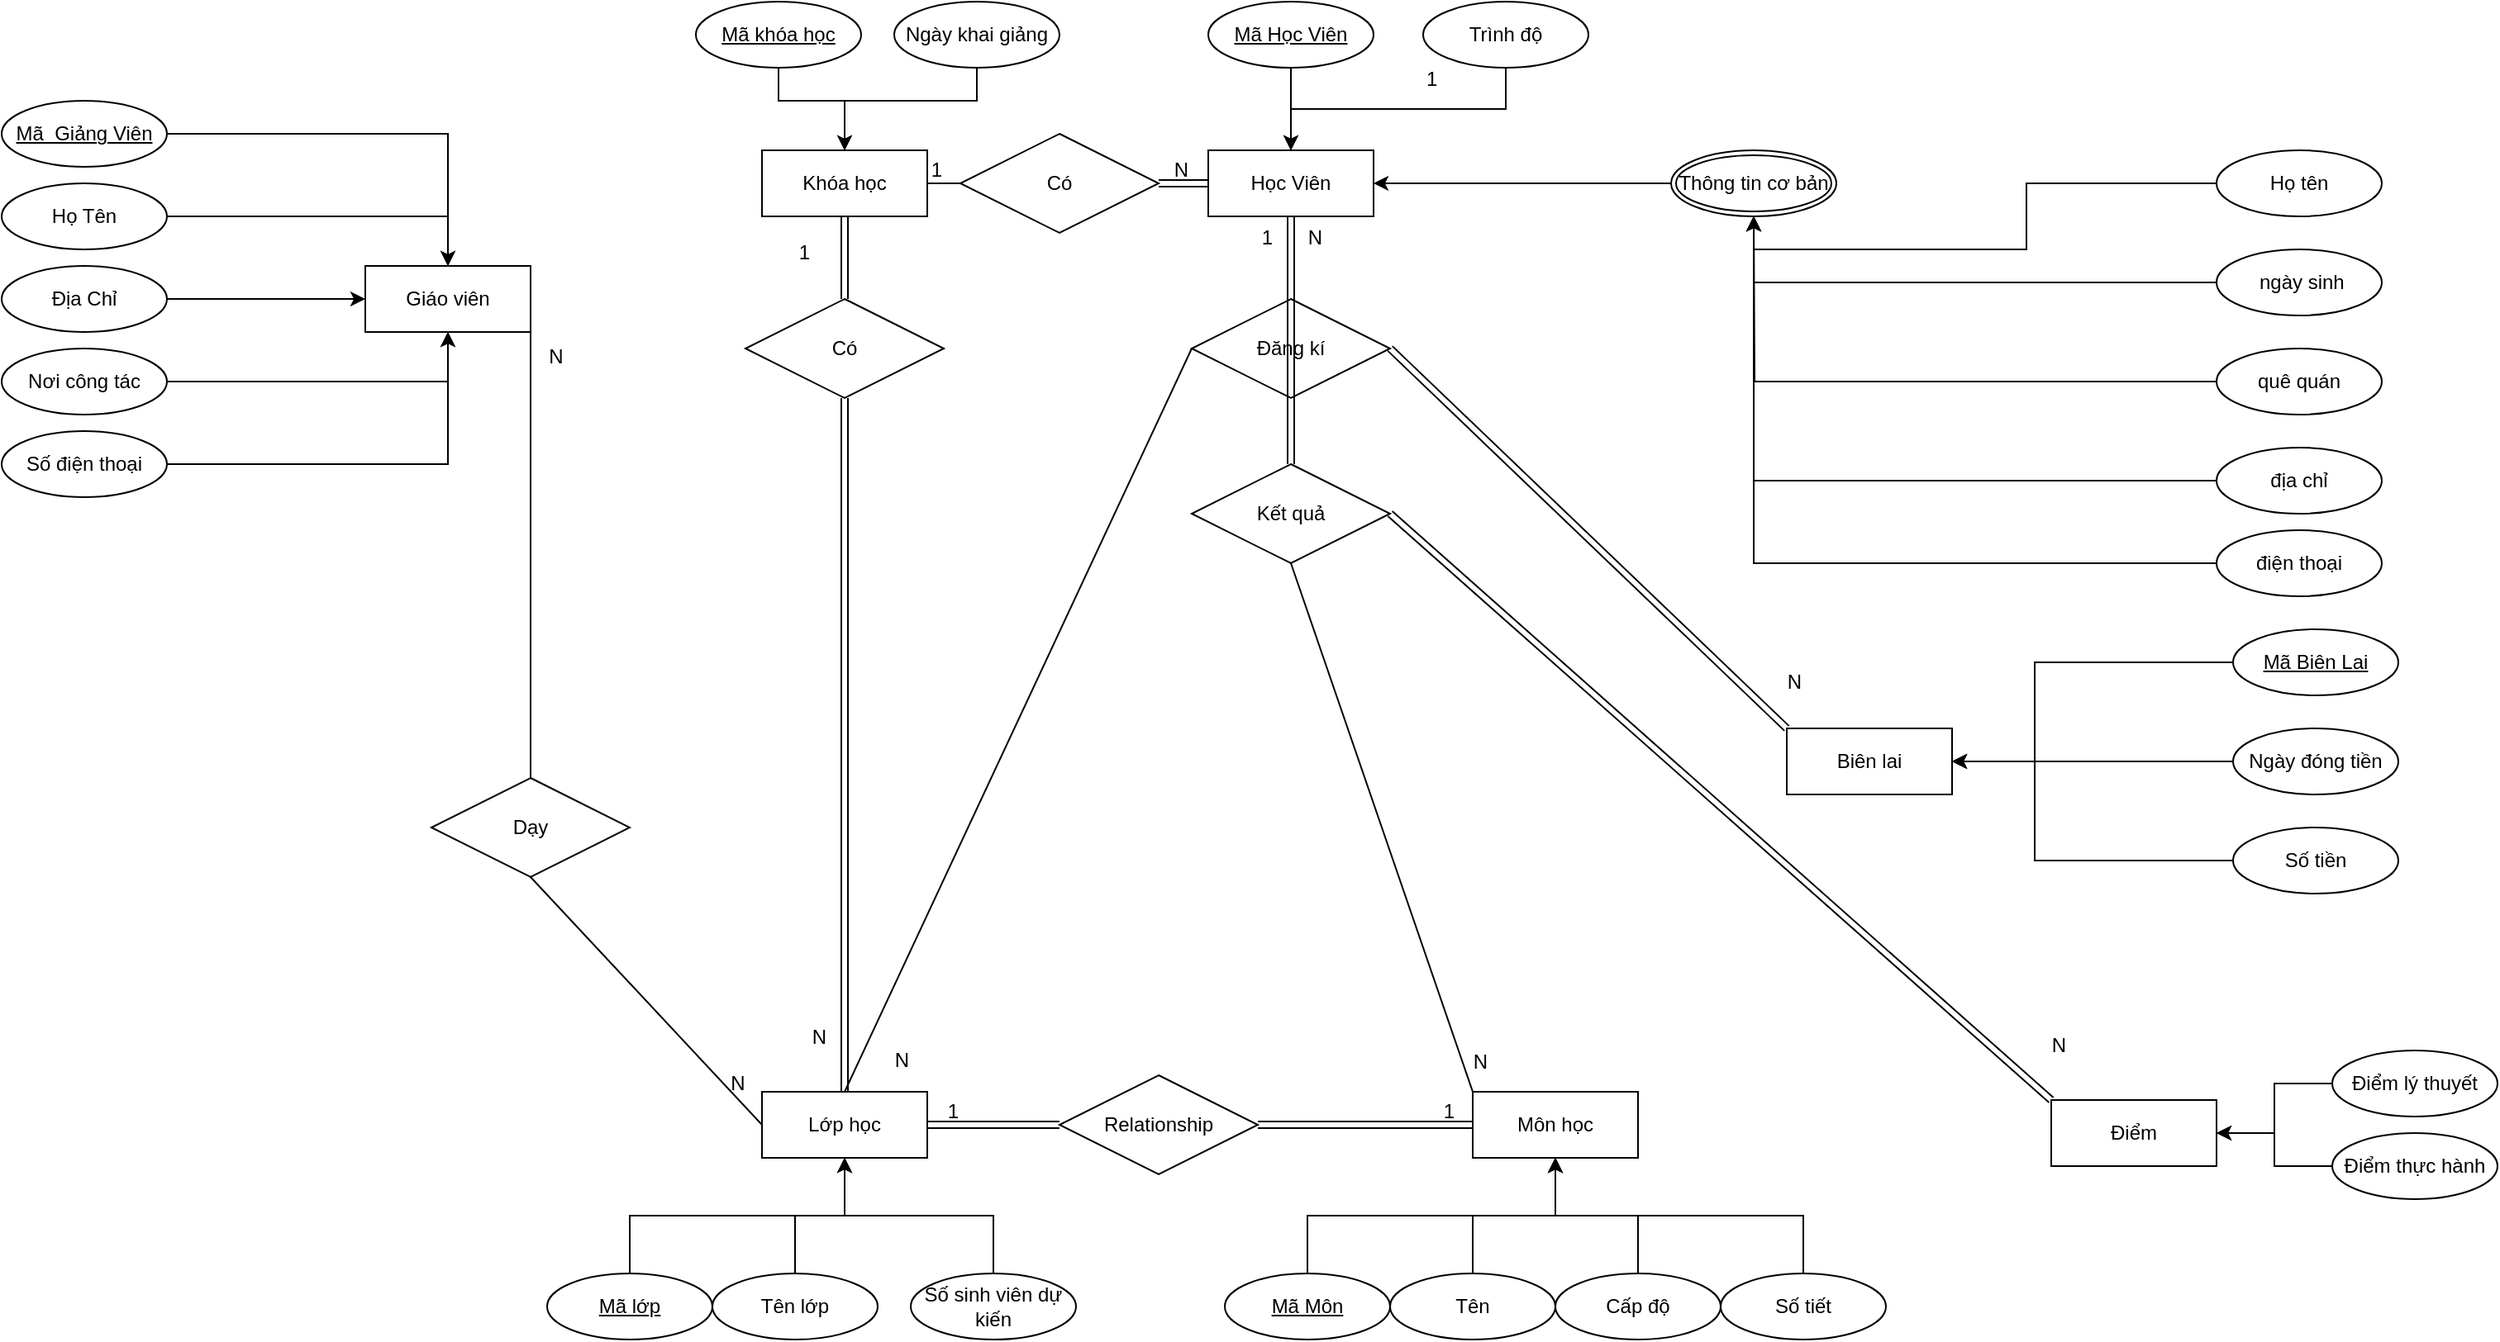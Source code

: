 <mxfile version="26.2.5">
  <diagram id="R2lEEEUBdFMjLlhIrx00" name="Page-1">
    <mxGraphModel dx="2350" dy="631" grid="1" gridSize="10" guides="1" tooltips="1" connect="1" arrows="1" fold="1" page="1" pageScale="1" pageWidth="850" pageHeight="1100" math="0" shadow="0" extFonts="Permanent Marker^https://fonts.googleapis.com/css?family=Permanent+Marker">
      <root>
        <mxCell id="0" />
        <mxCell id="1" parent="0" />
        <mxCell id="AD_Vnuwac_iUUBoUHSbE-14" value="Khóa học" style="whiteSpace=wrap;html=1;align=center;" parent="1" vertex="1">
          <mxGeometry x="-30" y="180" width="100" height="40" as="geometry" />
        </mxCell>
        <mxCell id="AD_Vnuwac_iUUBoUHSbE-15" value="Lớp học" style="whiteSpace=wrap;html=1;align=center;" parent="1" vertex="1">
          <mxGeometry x="-30" y="750" width="100" height="40" as="geometry" />
        </mxCell>
        <mxCell id="AD_Vnuwac_iUUBoUHSbE-16" value="Môn học" style="whiteSpace=wrap;html=1;align=center;" parent="1" vertex="1">
          <mxGeometry x="400" y="750" width="100" height="40" as="geometry" />
        </mxCell>
        <mxCell id="AD_Vnuwac_iUUBoUHSbE-17" value="Học Viên" style="whiteSpace=wrap;html=1;align=center;" parent="1" vertex="1">
          <mxGeometry x="240" y="180" width="100" height="40" as="geometry" />
        </mxCell>
        <mxCell id="AD_Vnuwac_iUUBoUHSbE-20" style="edgeStyle=orthogonalEdgeStyle;rounded=0;orthogonalLoop=1;jettySize=auto;html=1;exitX=0.5;exitY=1;exitDx=0;exitDy=0;entryX=0.5;entryY=0;entryDx=0;entryDy=0;" parent="1" source="AD_Vnuwac_iUUBoUHSbE-18" target="AD_Vnuwac_iUUBoUHSbE-14" edge="1">
          <mxGeometry relative="1" as="geometry">
            <Array as="points">
              <mxPoint x="-20" y="150" />
              <mxPoint x="20" y="150" />
            </Array>
          </mxGeometry>
        </mxCell>
        <mxCell id="AD_Vnuwac_iUUBoUHSbE-18" value="Mã khóa học" style="ellipse;whiteSpace=wrap;html=1;align=center;fontStyle=4;" parent="1" vertex="1">
          <mxGeometry x="-70" y="90" width="100" height="40" as="geometry" />
        </mxCell>
        <mxCell id="AD_Vnuwac_iUUBoUHSbE-21" style="edgeStyle=orthogonalEdgeStyle;rounded=0;orthogonalLoop=1;jettySize=auto;html=1;exitX=0.5;exitY=1;exitDx=0;exitDy=0;entryX=0.5;entryY=0;entryDx=0;entryDy=0;" parent="1" source="AD_Vnuwac_iUUBoUHSbE-19" target="AD_Vnuwac_iUUBoUHSbE-14" edge="1">
          <mxGeometry relative="1" as="geometry">
            <Array as="points">
              <mxPoint x="100" y="150" />
              <mxPoint x="20" y="150" />
            </Array>
          </mxGeometry>
        </mxCell>
        <mxCell id="AD_Vnuwac_iUUBoUHSbE-19" value="Ngày khai giảng" style="ellipse;whiteSpace=wrap;html=1;align=center;" parent="1" vertex="1">
          <mxGeometry x="50" y="90" width="100" height="40" as="geometry" />
        </mxCell>
        <mxCell id="AD_Vnuwac_iUUBoUHSbE-25" style="edgeStyle=orthogonalEdgeStyle;rounded=0;orthogonalLoop=1;jettySize=auto;html=1;exitX=0.5;exitY=0;exitDx=0;exitDy=0;entryX=0.5;entryY=1;entryDx=0;entryDy=0;" parent="1" source="AD_Vnuwac_iUUBoUHSbE-22" target="AD_Vnuwac_iUUBoUHSbE-15" edge="1">
          <mxGeometry relative="1" as="geometry" />
        </mxCell>
        <mxCell id="AD_Vnuwac_iUUBoUHSbE-22" value="Mã lớp" style="ellipse;whiteSpace=wrap;html=1;align=center;fontStyle=4;" parent="1" vertex="1">
          <mxGeometry x="-160" y="860" width="100" height="40" as="geometry" />
        </mxCell>
        <mxCell id="AD_Vnuwac_iUUBoUHSbE-56" style="edgeStyle=orthogonalEdgeStyle;rounded=0;orthogonalLoop=1;jettySize=auto;html=1;exitX=0.5;exitY=0;exitDx=0;exitDy=0;entryX=0.5;entryY=1;entryDx=0;entryDy=0;" parent="1" source="AD_Vnuwac_iUUBoUHSbE-23" target="AD_Vnuwac_iUUBoUHSbE-15" edge="1">
          <mxGeometry relative="1" as="geometry" />
        </mxCell>
        <mxCell id="AD_Vnuwac_iUUBoUHSbE-23" value="Tên lớp" style="ellipse;whiteSpace=wrap;html=1;align=center;" parent="1" vertex="1">
          <mxGeometry x="-60" y="860" width="100" height="40" as="geometry" />
        </mxCell>
        <mxCell id="AD_Vnuwac_iUUBoUHSbE-57" style="edgeStyle=orthogonalEdgeStyle;rounded=0;orthogonalLoop=1;jettySize=auto;html=1;exitX=0.5;exitY=0;exitDx=0;exitDy=0;" parent="1" source="AD_Vnuwac_iUUBoUHSbE-24" target="AD_Vnuwac_iUUBoUHSbE-15" edge="1">
          <mxGeometry relative="1" as="geometry" />
        </mxCell>
        <mxCell id="AD_Vnuwac_iUUBoUHSbE-24" value="Số sinh viên dự kiến" style="ellipse;whiteSpace=wrap;html=1;align=center;" parent="1" vertex="1">
          <mxGeometry x="60" y="860" width="100" height="40" as="geometry" />
        </mxCell>
        <mxCell id="AD_Vnuwac_iUUBoUHSbE-60" style="edgeStyle=orthogonalEdgeStyle;rounded=0;orthogonalLoop=1;jettySize=auto;html=1;exitX=0.5;exitY=0;exitDx=0;exitDy=0;" parent="1" source="AD_Vnuwac_iUUBoUHSbE-28" target="AD_Vnuwac_iUUBoUHSbE-16" edge="1">
          <mxGeometry relative="1" as="geometry" />
        </mxCell>
        <mxCell id="AD_Vnuwac_iUUBoUHSbE-28" value="Mã Môn" style="ellipse;whiteSpace=wrap;html=1;align=center;fontStyle=4;" parent="1" vertex="1">
          <mxGeometry x="250" y="860" width="100" height="40" as="geometry" />
        </mxCell>
        <mxCell id="AD_Vnuwac_iUUBoUHSbE-59" style="edgeStyle=orthogonalEdgeStyle;rounded=0;orthogonalLoop=1;jettySize=auto;html=1;exitX=0.5;exitY=0;exitDx=0;exitDy=0;" parent="1" source="AD_Vnuwac_iUUBoUHSbE-29" target="AD_Vnuwac_iUUBoUHSbE-16" edge="1">
          <mxGeometry relative="1" as="geometry" />
        </mxCell>
        <mxCell id="AD_Vnuwac_iUUBoUHSbE-29" value="Tên" style="ellipse;whiteSpace=wrap;html=1;align=center;" parent="1" vertex="1">
          <mxGeometry x="350" y="860" width="100" height="40" as="geometry" />
        </mxCell>
        <mxCell id="AD_Vnuwac_iUUBoUHSbE-61" style="edgeStyle=orthogonalEdgeStyle;rounded=0;orthogonalLoop=1;jettySize=auto;html=1;exitX=0.5;exitY=0;exitDx=0;exitDy=0;" parent="1" source="AD_Vnuwac_iUUBoUHSbE-30" target="AD_Vnuwac_iUUBoUHSbE-16" edge="1">
          <mxGeometry relative="1" as="geometry" />
        </mxCell>
        <mxCell id="AD_Vnuwac_iUUBoUHSbE-30" value="Cấp độ" style="ellipse;whiteSpace=wrap;html=1;align=center;" parent="1" vertex="1">
          <mxGeometry x="450" y="860" width="100" height="40" as="geometry" />
        </mxCell>
        <mxCell id="AD_Vnuwac_iUUBoUHSbE-62" style="edgeStyle=orthogonalEdgeStyle;rounded=0;orthogonalLoop=1;jettySize=auto;html=1;exitX=0.5;exitY=0;exitDx=0;exitDy=0;" parent="1" source="AD_Vnuwac_iUUBoUHSbE-31" target="AD_Vnuwac_iUUBoUHSbE-16" edge="1">
          <mxGeometry relative="1" as="geometry" />
        </mxCell>
        <mxCell id="AD_Vnuwac_iUUBoUHSbE-31" value="Số tiết" style="ellipse;whiteSpace=wrap;html=1;align=center;" parent="1" vertex="1">
          <mxGeometry x="550" y="860" width="100" height="40" as="geometry" />
        </mxCell>
        <mxCell id="AD_Vnuwac_iUUBoUHSbE-63" style="edgeStyle=orthogonalEdgeStyle;rounded=0;orthogonalLoop=1;jettySize=auto;html=1;exitX=0.5;exitY=1;exitDx=0;exitDy=0;" parent="1" source="AD_Vnuwac_iUUBoUHSbE-36" target="AD_Vnuwac_iUUBoUHSbE-17" edge="1">
          <mxGeometry relative="1" as="geometry" />
        </mxCell>
        <mxCell id="AD_Vnuwac_iUUBoUHSbE-36" value="Mã Học Viên" style="ellipse;whiteSpace=wrap;html=1;align=center;fontStyle=4;" parent="1" vertex="1">
          <mxGeometry x="240" y="90" width="100" height="40" as="geometry" />
        </mxCell>
        <mxCell id="AD_Vnuwac_iUUBoUHSbE-64" style="edgeStyle=orthogonalEdgeStyle;rounded=0;orthogonalLoop=1;jettySize=auto;html=1;exitX=0.5;exitY=1;exitDx=0;exitDy=0;" parent="1" source="AD_Vnuwac_iUUBoUHSbE-37" target="AD_Vnuwac_iUUBoUHSbE-17" edge="1">
          <mxGeometry relative="1" as="geometry" />
        </mxCell>
        <mxCell id="AD_Vnuwac_iUUBoUHSbE-37" value="Trình độ" style="ellipse;whiteSpace=wrap;html=1;align=center;" parent="1" vertex="1">
          <mxGeometry x="370" y="90" width="100" height="40" as="geometry" />
        </mxCell>
        <mxCell id="AD_Vnuwac_iUUBoUHSbE-65" style="edgeStyle=orthogonalEdgeStyle;rounded=0;orthogonalLoop=1;jettySize=auto;html=1;exitX=0;exitY=0.5;exitDx=0;exitDy=0;entryX=1;entryY=0.5;entryDx=0;entryDy=0;" parent="1" source="AD_Vnuwac_iUUBoUHSbE-41" target="AD_Vnuwac_iUUBoUHSbE-17" edge="1">
          <mxGeometry relative="1" as="geometry" />
        </mxCell>
        <mxCell id="AD_Vnuwac_iUUBoUHSbE-41" value="Thông tin cơ bản" style="ellipse;shape=doubleEllipse;margin=3;whiteSpace=wrap;html=1;align=center;" parent="1" vertex="1">
          <mxGeometry x="520" y="180" width="100" height="40" as="geometry" />
        </mxCell>
        <mxCell id="AD_Vnuwac_iUUBoUHSbE-52" style="edgeStyle=orthogonalEdgeStyle;rounded=0;orthogonalLoop=1;jettySize=auto;html=1;exitX=0;exitY=0.5;exitDx=0;exitDy=0;" parent="1" source="AD_Vnuwac_iUUBoUHSbE-46" edge="1">
          <mxGeometry relative="1" as="geometry">
            <mxPoint x="570" y="220" as="targetPoint" />
            <Array as="points">
              <mxPoint x="810" y="260" />
              <mxPoint x="570" y="260" />
            </Array>
          </mxGeometry>
        </mxCell>
        <mxCell id="AD_Vnuwac_iUUBoUHSbE-46" value="&amp;nbsp;ngày sinh" style="ellipse;whiteSpace=wrap;html=1;align=center;" parent="1" vertex="1">
          <mxGeometry x="850" y="240" width="100" height="40" as="geometry" />
        </mxCell>
        <mxCell id="AD_Vnuwac_iUUBoUHSbE-53" style="edgeStyle=orthogonalEdgeStyle;rounded=0;orthogonalLoop=1;jettySize=auto;html=1;exitX=0;exitY=0.5;exitDx=0;exitDy=0;" parent="1" source="AD_Vnuwac_iUUBoUHSbE-47" edge="1">
          <mxGeometry relative="1" as="geometry">
            <mxPoint x="570" y="220" as="targetPoint" />
          </mxGeometry>
        </mxCell>
        <mxCell id="AD_Vnuwac_iUUBoUHSbE-47" value=" quê quán" style="ellipse;whiteSpace=wrap;html=1;align=center;" parent="1" vertex="1">
          <mxGeometry x="850" y="300" width="100" height="40" as="geometry" />
        </mxCell>
        <mxCell id="AD_Vnuwac_iUUBoUHSbE-51" style="edgeStyle=orthogonalEdgeStyle;rounded=0;orthogonalLoop=1;jettySize=auto;html=1;exitX=0;exitY=0.5;exitDx=0;exitDy=0;entryX=0.5;entryY=1;entryDx=0;entryDy=0;" parent="1" source="AD_Vnuwac_iUUBoUHSbE-48" target="AD_Vnuwac_iUUBoUHSbE-41" edge="1">
          <mxGeometry relative="1" as="geometry" />
        </mxCell>
        <mxCell id="AD_Vnuwac_iUUBoUHSbE-48" value="Họ tên" style="ellipse;whiteSpace=wrap;html=1;align=center;" parent="1" vertex="1">
          <mxGeometry x="850" y="180" width="100" height="40" as="geometry" />
        </mxCell>
        <mxCell id="AD_Vnuwac_iUUBoUHSbE-54" style="edgeStyle=orthogonalEdgeStyle;rounded=0;orthogonalLoop=1;jettySize=auto;html=1;exitX=0;exitY=0.5;exitDx=0;exitDy=0;" parent="1" source="AD_Vnuwac_iUUBoUHSbE-49" target="AD_Vnuwac_iUUBoUHSbE-41" edge="1">
          <mxGeometry relative="1" as="geometry" />
        </mxCell>
        <mxCell id="AD_Vnuwac_iUUBoUHSbE-49" value=" địa chỉ" style="ellipse;whiteSpace=wrap;html=1;align=center;" parent="1" vertex="1">
          <mxGeometry x="850" y="360" width="100" height="40" as="geometry" />
        </mxCell>
        <mxCell id="AD_Vnuwac_iUUBoUHSbE-55" style="edgeStyle=orthogonalEdgeStyle;rounded=0;orthogonalLoop=1;jettySize=auto;html=1;exitX=0;exitY=0.5;exitDx=0;exitDy=0;" parent="1" source="AD_Vnuwac_iUUBoUHSbE-50" target="AD_Vnuwac_iUUBoUHSbE-41" edge="1">
          <mxGeometry relative="1" as="geometry" />
        </mxCell>
        <mxCell id="AD_Vnuwac_iUUBoUHSbE-50" value="điện thoại" style="ellipse;whiteSpace=wrap;html=1;align=center;" parent="1" vertex="1">
          <mxGeometry x="850" y="410" width="100" height="40" as="geometry" />
        </mxCell>
        <mxCell id="AD_Vnuwac_iUUBoUHSbE-66" value="Điểm" style="whiteSpace=wrap;html=1;align=center;" parent="1" vertex="1">
          <mxGeometry x="750" y="755" width="100" height="40" as="geometry" />
        </mxCell>
        <mxCell id="AD_Vnuwac_iUUBoUHSbE-67" value="Giáo viên" style="whiteSpace=wrap;html=1;align=center;" parent="1" vertex="1">
          <mxGeometry x="-270" y="250" width="100" height="40" as="geometry" />
        </mxCell>
        <mxCell id="AD_Vnuwac_iUUBoUHSbE-68" value="Biên lai" style="whiteSpace=wrap;html=1;align=center;" parent="1" vertex="1">
          <mxGeometry x="590" y="530" width="100" height="40" as="geometry" />
        </mxCell>
        <mxCell id="AD_Vnuwac_iUUBoUHSbE-74" style="edgeStyle=orthogonalEdgeStyle;rounded=0;orthogonalLoop=1;jettySize=auto;html=1;exitX=1;exitY=0.5;exitDx=0;exitDy=0;" parent="1" source="AD_Vnuwac_iUUBoUHSbE-69" target="AD_Vnuwac_iUUBoUHSbE-67" edge="1">
          <mxGeometry relative="1" as="geometry" />
        </mxCell>
        <mxCell id="AD_Vnuwac_iUUBoUHSbE-69" value="Mã&amp;nbsp; Giảng Viên" style="ellipse;whiteSpace=wrap;html=1;align=center;fontStyle=4;" parent="1" vertex="1">
          <mxGeometry x="-490" y="150" width="100" height="40" as="geometry" />
        </mxCell>
        <mxCell id="AD_Vnuwac_iUUBoUHSbE-75" style="edgeStyle=orthogonalEdgeStyle;rounded=0;orthogonalLoop=1;jettySize=auto;html=1;exitX=1;exitY=0.5;exitDx=0;exitDy=0;" parent="1" source="AD_Vnuwac_iUUBoUHSbE-70" target="AD_Vnuwac_iUUBoUHSbE-67" edge="1">
          <mxGeometry relative="1" as="geometry" />
        </mxCell>
        <mxCell id="AD_Vnuwac_iUUBoUHSbE-70" value="Họ Tên" style="ellipse;whiteSpace=wrap;html=1;align=center;" parent="1" vertex="1">
          <mxGeometry x="-490" y="200" width="100" height="40" as="geometry" />
        </mxCell>
        <mxCell id="AD_Vnuwac_iUUBoUHSbE-76" style="edgeStyle=orthogonalEdgeStyle;rounded=0;orthogonalLoop=1;jettySize=auto;html=1;exitX=1;exitY=0.5;exitDx=0;exitDy=0;" parent="1" source="AD_Vnuwac_iUUBoUHSbE-71" target="AD_Vnuwac_iUUBoUHSbE-67" edge="1">
          <mxGeometry relative="1" as="geometry" />
        </mxCell>
        <mxCell id="AD_Vnuwac_iUUBoUHSbE-71" value="Địa Chỉ" style="ellipse;whiteSpace=wrap;html=1;align=center;" parent="1" vertex="1">
          <mxGeometry x="-490" y="250" width="100" height="40" as="geometry" />
        </mxCell>
        <mxCell id="AD_Vnuwac_iUUBoUHSbE-77" style="edgeStyle=orthogonalEdgeStyle;rounded=0;orthogonalLoop=1;jettySize=auto;html=1;exitX=1;exitY=0.5;exitDx=0;exitDy=0;" parent="1" source="AD_Vnuwac_iUUBoUHSbE-72" target="AD_Vnuwac_iUUBoUHSbE-67" edge="1">
          <mxGeometry relative="1" as="geometry" />
        </mxCell>
        <mxCell id="AD_Vnuwac_iUUBoUHSbE-72" value="Nơi công tác" style="ellipse;whiteSpace=wrap;html=1;align=center;" parent="1" vertex="1">
          <mxGeometry x="-490" y="300" width="100" height="40" as="geometry" />
        </mxCell>
        <mxCell id="AD_Vnuwac_iUUBoUHSbE-78" style="edgeStyle=orthogonalEdgeStyle;rounded=0;orthogonalLoop=1;jettySize=auto;html=1;exitX=1;exitY=0.5;exitDx=0;exitDy=0;" parent="1" source="AD_Vnuwac_iUUBoUHSbE-73" target="AD_Vnuwac_iUUBoUHSbE-67" edge="1">
          <mxGeometry relative="1" as="geometry" />
        </mxCell>
        <mxCell id="AD_Vnuwac_iUUBoUHSbE-73" value="Số điện thoại" style="ellipse;whiteSpace=wrap;html=1;align=center;" parent="1" vertex="1">
          <mxGeometry x="-490" y="350" width="100" height="40" as="geometry" />
        </mxCell>
        <mxCell id="AD_Vnuwac_iUUBoUHSbE-83" style="edgeStyle=orthogonalEdgeStyle;rounded=0;orthogonalLoop=1;jettySize=auto;html=1;exitX=0;exitY=0.5;exitDx=0;exitDy=0;" parent="1" source="AD_Vnuwac_iUUBoUHSbE-80" target="AD_Vnuwac_iUUBoUHSbE-66" edge="1">
          <mxGeometry relative="1" as="geometry" />
        </mxCell>
        <mxCell id="AD_Vnuwac_iUUBoUHSbE-80" value="Điểm thực hành" style="ellipse;whiteSpace=wrap;html=1;align=center;" parent="1" vertex="1">
          <mxGeometry x="920" y="775" width="100" height="40" as="geometry" />
        </mxCell>
        <mxCell id="AD_Vnuwac_iUUBoUHSbE-82" style="edgeStyle=orthogonalEdgeStyle;rounded=0;orthogonalLoop=1;jettySize=auto;html=1;exitX=0;exitY=0.5;exitDx=0;exitDy=0;entryX=1;entryY=0.5;entryDx=0;entryDy=0;" parent="1" source="AD_Vnuwac_iUUBoUHSbE-81" target="AD_Vnuwac_iUUBoUHSbE-66" edge="1">
          <mxGeometry relative="1" as="geometry" />
        </mxCell>
        <mxCell id="AD_Vnuwac_iUUBoUHSbE-81" value="Điểm lý thuyết" style="ellipse;whiteSpace=wrap;html=1;align=center;" parent="1" vertex="1">
          <mxGeometry x="920" y="725" width="100" height="40" as="geometry" />
        </mxCell>
        <mxCell id="VFWVKBjK8TIUi__gVWi3-3" style="edgeStyle=orthogonalEdgeStyle;rounded=0;orthogonalLoop=1;jettySize=auto;html=1;exitX=0;exitY=0.5;exitDx=0;exitDy=0;" edge="1" parent="1" source="AD_Vnuwac_iUUBoUHSbE-84" target="AD_Vnuwac_iUUBoUHSbE-68">
          <mxGeometry relative="1" as="geometry">
            <Array as="points">
              <mxPoint x="740" y="490" />
              <mxPoint x="740" y="550" />
            </Array>
          </mxGeometry>
        </mxCell>
        <mxCell id="AD_Vnuwac_iUUBoUHSbE-84" value="Mã Biên Lai" style="ellipse;whiteSpace=wrap;html=1;align=center;fontStyle=4;" parent="1" vertex="1">
          <mxGeometry x="860" y="470" width="100" height="40" as="geometry" />
        </mxCell>
        <mxCell id="VFWVKBjK8TIUi__gVWi3-1" style="edgeStyle=orthogonalEdgeStyle;rounded=0;orthogonalLoop=1;jettySize=auto;html=1;exitX=0;exitY=0.5;exitDx=0;exitDy=0;entryX=1;entryY=0.5;entryDx=0;entryDy=0;" edge="1" parent="1" source="AD_Vnuwac_iUUBoUHSbE-85" target="AD_Vnuwac_iUUBoUHSbE-68">
          <mxGeometry relative="1" as="geometry" />
        </mxCell>
        <mxCell id="AD_Vnuwac_iUUBoUHSbE-85" value="Ngày đóng tiền" style="ellipse;whiteSpace=wrap;html=1;align=center;" parent="1" vertex="1">
          <mxGeometry x="860" y="530" width="100" height="40" as="geometry" />
        </mxCell>
        <mxCell id="VFWVKBjK8TIUi__gVWi3-2" style="edgeStyle=orthogonalEdgeStyle;rounded=0;orthogonalLoop=1;jettySize=auto;html=1;exitX=0;exitY=0.5;exitDx=0;exitDy=0;" edge="1" parent="1" source="AD_Vnuwac_iUUBoUHSbE-86" target="AD_Vnuwac_iUUBoUHSbE-68">
          <mxGeometry relative="1" as="geometry">
            <Array as="points">
              <mxPoint x="740" y="610" />
              <mxPoint x="740" y="550" />
            </Array>
          </mxGeometry>
        </mxCell>
        <mxCell id="AD_Vnuwac_iUUBoUHSbE-86" value="Số tiền" style="ellipse;whiteSpace=wrap;html=1;align=center;" parent="1" vertex="1">
          <mxGeometry x="860" y="590" width="100" height="40" as="geometry" />
        </mxCell>
        <mxCell id="AD_Vnuwac_iUUBoUHSbE-91" value="Có" style="shape=rhombus;perimeter=rhombusPerimeter;whiteSpace=wrap;html=1;align=center;" parent="1" vertex="1">
          <mxGeometry x="-40" y="270" width="120" height="60" as="geometry" />
        </mxCell>
        <mxCell id="AD_Vnuwac_iUUBoUHSbE-97" value="Relationship" style="shape=rhombus;perimeter=rhombusPerimeter;whiteSpace=wrap;html=1;align=center;" parent="1" vertex="1">
          <mxGeometry x="150" y="740" width="120" height="60" as="geometry" />
        </mxCell>
        <mxCell id="AD_Vnuwac_iUUBoUHSbE-100" value="" style="shape=link;html=1;rounded=0;exitX=0.5;exitY=0;exitDx=0;exitDy=0;entryX=0.5;entryY=1;entryDx=0;entryDy=0;" parent="1" source="AD_Vnuwac_iUUBoUHSbE-91" target="AD_Vnuwac_iUUBoUHSbE-14" edge="1">
          <mxGeometry relative="1" as="geometry">
            <mxPoint x="160" y="530" as="sourcePoint" />
            <mxPoint x="320" y="530" as="targetPoint" />
          </mxGeometry>
        </mxCell>
        <mxCell id="AD_Vnuwac_iUUBoUHSbE-101" value="1" style="resizable=0;html=1;whiteSpace=wrap;align=right;verticalAlign=bottom;" parent="AD_Vnuwac_iUUBoUHSbE-100" connectable="0" vertex="1">
          <mxGeometry x="1" relative="1" as="geometry">
            <mxPoint x="-20" y="30" as="offset" />
          </mxGeometry>
        </mxCell>
        <mxCell id="AD_Vnuwac_iUUBoUHSbE-102" value="" style="shape=link;html=1;rounded=0;exitX=0.5;exitY=1;exitDx=0;exitDy=0;entryX=0.5;entryY=0;entryDx=0;entryDy=0;" parent="1" source="AD_Vnuwac_iUUBoUHSbE-91" target="AD_Vnuwac_iUUBoUHSbE-15" edge="1">
          <mxGeometry relative="1" as="geometry">
            <mxPoint x="30" y="480" as="sourcePoint" />
            <mxPoint x="190" y="480" as="targetPoint" />
          </mxGeometry>
        </mxCell>
        <mxCell id="AD_Vnuwac_iUUBoUHSbE-103" value="N" style="resizable=0;html=1;whiteSpace=wrap;align=right;verticalAlign=bottom;" parent="AD_Vnuwac_iUUBoUHSbE-102" connectable="0" vertex="1">
          <mxGeometry x="1" relative="1" as="geometry">
            <mxPoint x="-10" y="-25" as="offset" />
          </mxGeometry>
        </mxCell>
        <mxCell id="AD_Vnuwac_iUUBoUHSbE-104" value="" style="shape=link;html=1;rounded=0;exitX=0;exitY=0.5;exitDx=0;exitDy=0;entryX=1;entryY=0.5;entryDx=0;entryDy=0;" parent="1" source="AD_Vnuwac_iUUBoUHSbE-97" target="AD_Vnuwac_iUUBoUHSbE-15" edge="1">
          <mxGeometry relative="1" as="geometry">
            <mxPoint x="-90" y="650" as="sourcePoint" />
            <mxPoint x="70" y="650" as="targetPoint" />
          </mxGeometry>
        </mxCell>
        <mxCell id="AD_Vnuwac_iUUBoUHSbE-105" value="1" style="resizable=0;html=1;whiteSpace=wrap;align=right;verticalAlign=bottom;" parent="AD_Vnuwac_iUUBoUHSbE-104" connectable="0" vertex="1">
          <mxGeometry x="1" relative="1" as="geometry">
            <mxPoint x="20" as="offset" />
          </mxGeometry>
        </mxCell>
        <mxCell id="AD_Vnuwac_iUUBoUHSbE-106" value="" style="shape=link;html=1;rounded=0;exitX=1;exitY=0.5;exitDx=0;exitDy=0;" parent="1" source="AD_Vnuwac_iUUBoUHSbE-97" edge="1">
          <mxGeometry relative="1" as="geometry">
            <mxPoint x="260" y="770" as="sourcePoint" />
            <mxPoint x="400" y="770" as="targetPoint" />
          </mxGeometry>
        </mxCell>
        <mxCell id="AD_Vnuwac_iUUBoUHSbE-107" value="1" style="resizable=0;html=1;whiteSpace=wrap;align=right;verticalAlign=bottom;" parent="AD_Vnuwac_iUUBoUHSbE-106" connectable="0" vertex="1">
          <mxGeometry x="1" relative="1" as="geometry">
            <mxPoint x="-10" as="offset" />
          </mxGeometry>
        </mxCell>
        <mxCell id="AD_Vnuwac_iUUBoUHSbE-108" value="Có" style="shape=rhombus;perimeter=rhombusPerimeter;whiteSpace=wrap;html=1;align=center;" parent="1" vertex="1">
          <mxGeometry x="90" y="170" width="120" height="60" as="geometry" />
        </mxCell>
        <mxCell id="AD_Vnuwac_iUUBoUHSbE-116" value="" style="shape=link;html=1;rounded=0;exitX=1;exitY=0.5;exitDx=0;exitDy=0;" parent="1" source="AD_Vnuwac_iUUBoUHSbE-108" target="AD_Vnuwac_iUUBoUHSbE-17" edge="1">
          <mxGeometry relative="1" as="geometry">
            <mxPoint x="200" y="200" as="sourcePoint" />
            <mxPoint x="240" y="200" as="targetPoint" />
          </mxGeometry>
        </mxCell>
        <mxCell id="AD_Vnuwac_iUUBoUHSbE-117" value="N" style="resizable=0;html=1;whiteSpace=wrap;align=right;verticalAlign=bottom;" parent="AD_Vnuwac_iUUBoUHSbE-116" connectable="0" vertex="1">
          <mxGeometry x="1" relative="1" as="geometry">
            <mxPoint x="-11" as="offset" />
          </mxGeometry>
        </mxCell>
        <mxCell id="AD_Vnuwac_iUUBoUHSbE-119" value="" style="endArrow=none;html=1;rounded=0;entryX=1;entryY=0.5;entryDx=0;entryDy=0;exitX=0;exitY=0.5;exitDx=0;exitDy=0;" parent="1" source="AD_Vnuwac_iUUBoUHSbE-108" target="AD_Vnuwac_iUUBoUHSbE-14" edge="1">
          <mxGeometry relative="1" as="geometry">
            <mxPoint x="100" y="230" as="sourcePoint" />
            <mxPoint x="260" y="230" as="targetPoint" />
          </mxGeometry>
        </mxCell>
        <mxCell id="AD_Vnuwac_iUUBoUHSbE-120" value="1" style="resizable=0;html=1;whiteSpace=wrap;align=right;verticalAlign=bottom;" parent="AD_Vnuwac_iUUBoUHSbE-119" connectable="0" vertex="1">
          <mxGeometry x="1" relative="1" as="geometry">
            <mxPoint x="10" as="offset" />
          </mxGeometry>
        </mxCell>
        <mxCell id="AD_Vnuwac_iUUBoUHSbE-121" value="Đăng kí" style="shape=rhombus;perimeter=rhombusPerimeter;whiteSpace=wrap;html=1;align=center;" parent="1" vertex="1">
          <mxGeometry x="230" y="270" width="120" height="60" as="geometry" />
        </mxCell>
        <mxCell id="AD_Vnuwac_iUUBoUHSbE-122" value="" style="shape=link;html=1;rounded=0;exitX=0.5;exitY=0;exitDx=0;exitDy=0;entryX=0.5;entryY=1;entryDx=0;entryDy=0;" parent="1" source="AD_Vnuwac_iUUBoUHSbE-121" target="AD_Vnuwac_iUUBoUHSbE-17" edge="1">
          <mxGeometry relative="1" as="geometry">
            <mxPoint x="140" y="520" as="sourcePoint" />
            <mxPoint x="300" y="520" as="targetPoint" />
          </mxGeometry>
        </mxCell>
        <mxCell id="AD_Vnuwac_iUUBoUHSbE-123" value="N" style="resizable=0;html=1;whiteSpace=wrap;align=right;verticalAlign=bottom;" parent="AD_Vnuwac_iUUBoUHSbE-122" connectable="0" vertex="1">
          <mxGeometry x="1" relative="1" as="geometry">
            <mxPoint x="20" y="21" as="offset" />
          </mxGeometry>
        </mxCell>
        <mxCell id="AD_Vnuwac_iUUBoUHSbE-124" value="" style="endArrow=none;html=1;rounded=0;entryX=0.5;entryY=0;entryDx=0;entryDy=0;exitX=0;exitY=0.5;exitDx=0;exitDy=0;" parent="1" source="AD_Vnuwac_iUUBoUHSbE-121" target="AD_Vnuwac_iUUBoUHSbE-15" edge="1">
          <mxGeometry relative="1" as="geometry">
            <mxPoint x="140" y="520" as="sourcePoint" />
            <mxPoint x="300" y="520" as="targetPoint" />
          </mxGeometry>
        </mxCell>
        <mxCell id="AD_Vnuwac_iUUBoUHSbE-125" value="N" style="resizable=0;html=1;whiteSpace=wrap;align=right;verticalAlign=bottom;" parent="AD_Vnuwac_iUUBoUHSbE-124" connectable="0" vertex="1">
          <mxGeometry x="1" relative="1" as="geometry">
            <mxPoint x="40" y="-10" as="offset" />
          </mxGeometry>
        </mxCell>
        <mxCell id="VFWVKBjK8TIUi__gVWi3-7" value="" style="shape=link;html=1;rounded=0;entryX=0;entryY=0;entryDx=0;entryDy=0;exitX=1;exitY=0.5;exitDx=0;exitDy=0;" edge="1" parent="1" source="AD_Vnuwac_iUUBoUHSbE-121" target="AD_Vnuwac_iUUBoUHSbE-68">
          <mxGeometry relative="1" as="geometry">
            <mxPoint x="290" y="490" as="sourcePoint" />
            <mxPoint x="190" y="440" as="targetPoint" />
          </mxGeometry>
        </mxCell>
        <mxCell id="VFWVKBjK8TIUi__gVWi3-8" value="1" style="resizable=0;html=1;whiteSpace=wrap;align=left;verticalAlign=bottom;" connectable="0" vertex="1" parent="VFWVKBjK8TIUi__gVWi3-7">
          <mxGeometry x="-1" relative="1" as="geometry">
            <mxPoint x="20" y="-155" as="offset" />
          </mxGeometry>
        </mxCell>
        <mxCell id="VFWVKBjK8TIUi__gVWi3-9" value="N" style="resizable=0;html=1;whiteSpace=wrap;align=right;verticalAlign=bottom;" connectable="0" vertex="1" parent="VFWVKBjK8TIUi__gVWi3-7">
          <mxGeometry x="1" relative="1" as="geometry">
            <mxPoint x="10" y="-20" as="offset" />
          </mxGeometry>
        </mxCell>
        <mxCell id="VFWVKBjK8TIUi__gVWi3-12" value="Kết quả" style="shape=rhombus;perimeter=rhombusPerimeter;whiteSpace=wrap;html=1;align=center;" vertex="1" parent="1">
          <mxGeometry x="230" y="370" width="120" height="60" as="geometry" />
        </mxCell>
        <mxCell id="VFWVKBjK8TIUi__gVWi3-13" value="" style="shape=link;html=1;rounded=0;entryX=0.5;entryY=1;entryDx=0;entryDy=0;" edge="1" parent="1" source="VFWVKBjK8TIUi__gVWi3-12" target="AD_Vnuwac_iUUBoUHSbE-17">
          <mxGeometry relative="1" as="geometry">
            <mxPoint x="200" y="330" as="sourcePoint" />
            <mxPoint x="360" y="330" as="targetPoint" />
          </mxGeometry>
        </mxCell>
        <mxCell id="VFWVKBjK8TIUi__gVWi3-14" value="1" style="resizable=0;html=1;whiteSpace=wrap;align=right;verticalAlign=bottom;" connectable="0" vertex="1" parent="VFWVKBjK8TIUi__gVWi3-13">
          <mxGeometry x="1" relative="1" as="geometry">
            <mxPoint x="-10" y="21" as="offset" />
          </mxGeometry>
        </mxCell>
        <mxCell id="VFWVKBjK8TIUi__gVWi3-17" value="" style="shape=link;html=1;rounded=0;exitX=0.5;exitY=1;exitDx=0;exitDy=0;entryX=0;entryY=0;entryDx=0;entryDy=0;" edge="1" parent="1" target="AD_Vnuwac_iUUBoUHSbE-66">
          <mxGeometry relative="1" as="geometry">
            <mxPoint x="350" y="400" as="sourcePoint" />
            <mxPoint x="750" y="750" as="targetPoint" />
          </mxGeometry>
        </mxCell>
        <mxCell id="VFWVKBjK8TIUi__gVWi3-18" value="N" style="resizable=0;html=1;whiteSpace=wrap;align=right;verticalAlign=bottom;" connectable="0" vertex="1" parent="VFWVKBjK8TIUi__gVWi3-17">
          <mxGeometry x="1" relative="1" as="geometry">
            <mxPoint x="10" y="-25" as="offset" />
          </mxGeometry>
        </mxCell>
        <mxCell id="VFWVKBjK8TIUi__gVWi3-19" value="Dạy" style="shape=rhombus;perimeter=rhombusPerimeter;whiteSpace=wrap;html=1;align=center;" vertex="1" parent="1">
          <mxGeometry x="-230" y="560" width="120" height="60" as="geometry" />
        </mxCell>
        <mxCell id="VFWVKBjK8TIUi__gVWi3-27" value="" style="endArrow=none;html=1;rounded=0;exitX=0.5;exitY=1;exitDx=0;exitDy=0;entryX=0;entryY=0;entryDx=0;entryDy=0;" edge="1" parent="1" source="VFWVKBjK8TIUi__gVWi3-12" target="AD_Vnuwac_iUUBoUHSbE-16">
          <mxGeometry relative="1" as="geometry">
            <mxPoint x="40" y="480" as="sourcePoint" />
            <mxPoint x="200" y="480" as="targetPoint" />
          </mxGeometry>
        </mxCell>
        <mxCell id="VFWVKBjK8TIUi__gVWi3-28" value="N" style="resizable=0;html=1;whiteSpace=wrap;align=right;verticalAlign=bottom;" connectable="0" vertex="1" parent="VFWVKBjK8TIUi__gVWi3-27">
          <mxGeometry x="1" relative="1" as="geometry">
            <mxPoint x="10" y="-10" as="offset" />
          </mxGeometry>
        </mxCell>
        <mxCell id="VFWVKBjK8TIUi__gVWi3-29" value="" style="endArrow=none;html=1;rounded=0;exitX=0.5;exitY=0;exitDx=0;exitDy=0;entryX=1;entryY=1;entryDx=0;entryDy=0;" edge="1" parent="1" source="VFWVKBjK8TIUi__gVWi3-19" target="AD_Vnuwac_iUUBoUHSbE-67">
          <mxGeometry relative="1" as="geometry">
            <mxPoint x="40" y="480" as="sourcePoint" />
            <mxPoint x="200" y="480" as="targetPoint" />
          </mxGeometry>
        </mxCell>
        <mxCell id="VFWVKBjK8TIUi__gVWi3-30" value="N" style="text;html=1;align=center;verticalAlign=middle;resizable=0;points=[];autosize=1;strokeColor=none;fillColor=none;" vertex="1" parent="1">
          <mxGeometry x="-170" y="290" width="30" height="30" as="geometry" />
        </mxCell>
        <mxCell id="VFWVKBjK8TIUi__gVWi3-31" value="" style="endArrow=none;html=1;rounded=0;exitX=0.5;exitY=1;exitDx=0;exitDy=0;entryX=0;entryY=0.5;entryDx=0;entryDy=0;" edge="1" parent="1" source="VFWVKBjK8TIUi__gVWi3-19" target="AD_Vnuwac_iUUBoUHSbE-15">
          <mxGeometry relative="1" as="geometry">
            <mxPoint x="-270" y="560" as="sourcePoint" />
            <mxPoint x="-110" y="560" as="targetPoint" />
          </mxGeometry>
        </mxCell>
        <mxCell id="VFWVKBjK8TIUi__gVWi3-32" value="N" style="text;html=1;align=center;verticalAlign=middle;resizable=0;points=[];autosize=1;strokeColor=none;fillColor=none;" vertex="1" parent="1">
          <mxGeometry x="-60" y="730" width="30" height="30" as="geometry" />
        </mxCell>
      </root>
    </mxGraphModel>
  </diagram>
</mxfile>
